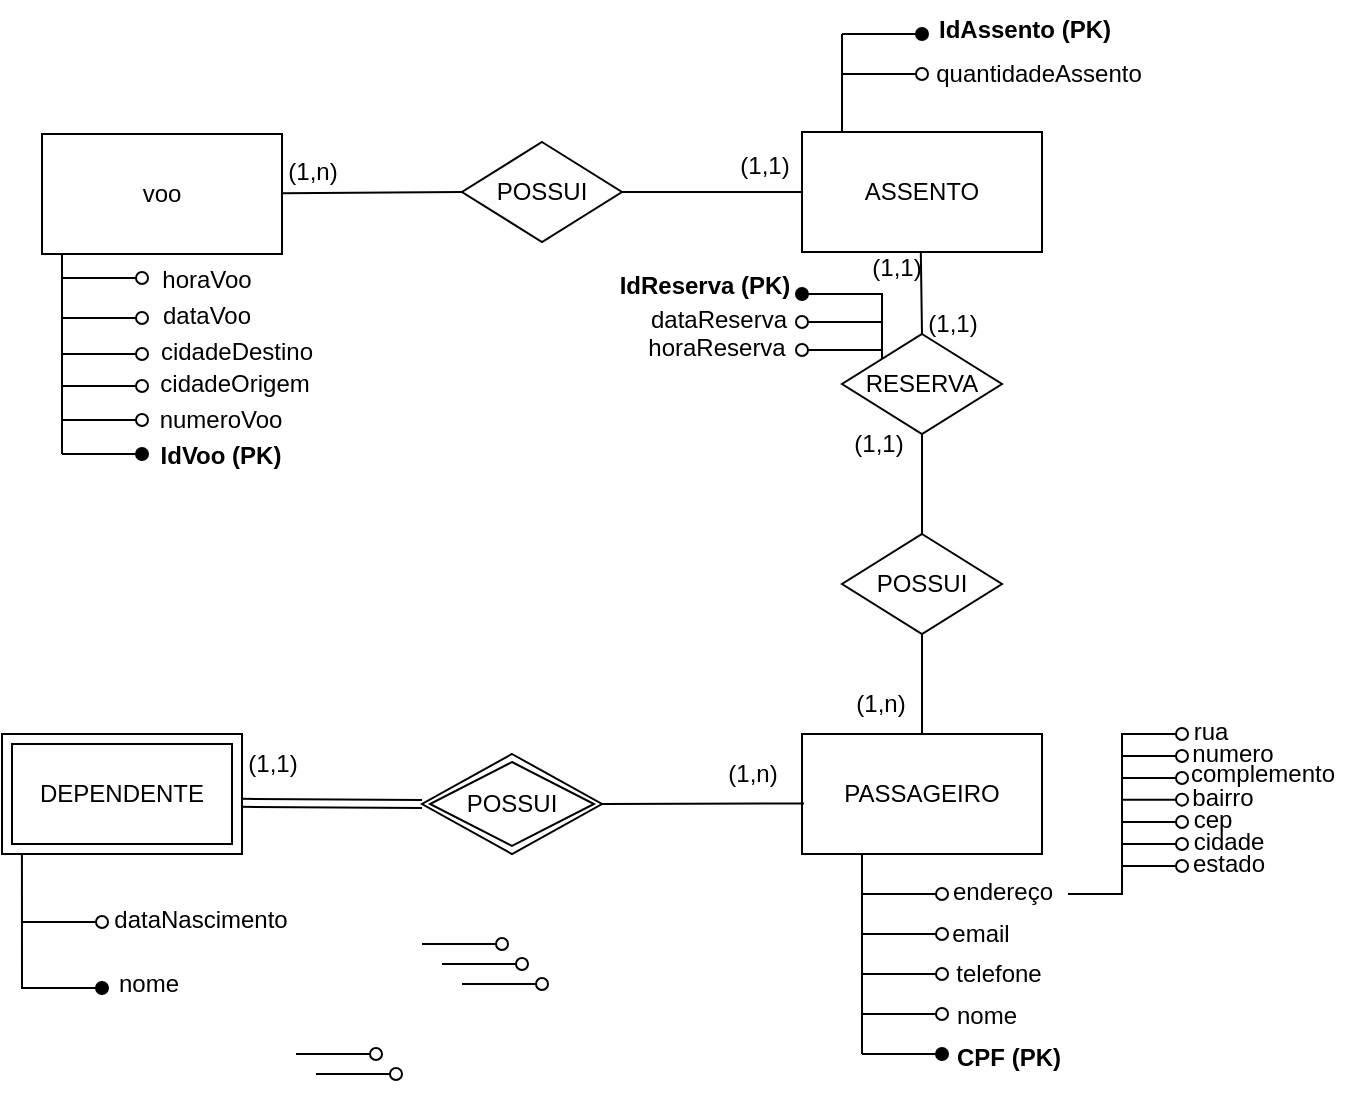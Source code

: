 <mxfile version="22.0.8" type="github">
  <diagram name="Página-1" id="t2W0K0YT6u7LAIFgi93g">
    <mxGraphModel dx="1035" dy="574" grid="1" gridSize="10" guides="1" tooltips="1" connect="1" arrows="1" fold="1" page="1" pageScale="1" pageWidth="827" pageHeight="1169" math="0" shadow="0">
      <root>
        <mxCell id="0" />
        <mxCell id="1" parent="0" />
        <mxCell id="3anKmxFG8bnqe0l242Yj-1" value="voo" style="rounded=0;whiteSpace=wrap;html=1;" vertex="1" parent="1">
          <mxGeometry x="140" y="200" width="120" height="60" as="geometry" />
        </mxCell>
        <mxCell id="3anKmxFG8bnqe0l242Yj-2" value="" style="endArrow=none;html=1;rounded=0;" edge="1" parent="1">
          <mxGeometry width="50" height="50" relative="1" as="geometry">
            <mxPoint x="150" y="360" as="sourcePoint" />
            <mxPoint x="150" y="260" as="targetPoint" />
          </mxGeometry>
        </mxCell>
        <mxCell id="3anKmxFG8bnqe0l242Yj-3" value="" style="endArrow=oval;html=1;rounded=0;endFill=1;" edge="1" parent="1">
          <mxGeometry width="50" height="50" relative="1" as="geometry">
            <mxPoint x="150" y="360" as="sourcePoint" />
            <mxPoint x="190" y="360" as="targetPoint" />
          </mxGeometry>
        </mxCell>
        <mxCell id="3anKmxFG8bnqe0l242Yj-6" value="" style="endArrow=oval;html=1;rounded=0;endFill=0;" edge="1" parent="1">
          <mxGeometry width="50" height="50" relative="1" as="geometry">
            <mxPoint x="150" y="343" as="sourcePoint" />
            <mxPoint x="190" y="343" as="targetPoint" />
          </mxGeometry>
        </mxCell>
        <mxCell id="3anKmxFG8bnqe0l242Yj-7" value="" style="endArrow=oval;html=1;rounded=0;endFill=0;" edge="1" parent="1">
          <mxGeometry width="50" height="50" relative="1" as="geometry">
            <mxPoint x="150" y="310" as="sourcePoint" />
            <mxPoint x="190" y="310" as="targetPoint" />
          </mxGeometry>
        </mxCell>
        <mxCell id="3anKmxFG8bnqe0l242Yj-8" value="" style="endArrow=oval;html=1;rounded=0;endFill=0;" edge="1" parent="1">
          <mxGeometry width="50" height="50" relative="1" as="geometry">
            <mxPoint x="150" y="292" as="sourcePoint" />
            <mxPoint x="190" y="292" as="targetPoint" />
          </mxGeometry>
        </mxCell>
        <mxCell id="3anKmxFG8bnqe0l242Yj-9" value="" style="endArrow=oval;html=1;rounded=0;endFill=0;" edge="1" parent="1">
          <mxGeometry width="50" height="50" relative="1" as="geometry">
            <mxPoint x="150" y="272" as="sourcePoint" />
            <mxPoint x="190" y="272" as="targetPoint" />
          </mxGeometry>
        </mxCell>
        <mxCell id="3anKmxFG8bnqe0l242Yj-10" value="" style="endArrow=oval;html=1;rounded=0;endFill=0;" edge="1" parent="1">
          <mxGeometry width="50" height="50" relative="1" as="geometry">
            <mxPoint x="540" y="170" as="sourcePoint" />
            <mxPoint x="580" y="170" as="targetPoint" />
          </mxGeometry>
        </mxCell>
        <mxCell id="3anKmxFG8bnqe0l242Yj-11" value="" style="endArrow=oval;html=1;rounded=0;endFill=0;" edge="1" parent="1">
          <mxGeometry width="50" height="50" relative="1" as="geometry">
            <mxPoint x="560" y="294" as="sourcePoint" />
            <mxPoint x="520" y="294" as="targetPoint" />
          </mxGeometry>
        </mxCell>
        <mxCell id="3anKmxFG8bnqe0l242Yj-12" value="" style="endArrow=oval;html=1;rounded=0;endFill=0;" edge="1" parent="1">
          <mxGeometry width="50" height="50" relative="1" as="geometry">
            <mxPoint x="550" y="580" as="sourcePoint" />
            <mxPoint x="590" y="580" as="targetPoint" />
          </mxGeometry>
        </mxCell>
        <mxCell id="3anKmxFG8bnqe0l242Yj-13" value="" style="endArrow=oval;html=1;rounded=0;endFill=0;" edge="1" parent="1">
          <mxGeometry width="50" height="50" relative="1" as="geometry">
            <mxPoint x="550" y="600" as="sourcePoint" />
            <mxPoint x="590" y="600" as="targetPoint" />
          </mxGeometry>
        </mxCell>
        <mxCell id="3anKmxFG8bnqe0l242Yj-14" value="" style="endArrow=oval;html=1;rounded=0;endFill=0;" edge="1" parent="1">
          <mxGeometry width="50" height="50" relative="1" as="geometry">
            <mxPoint x="550" y="620" as="sourcePoint" />
            <mxPoint x="590" y="620" as="targetPoint" />
          </mxGeometry>
        </mxCell>
        <mxCell id="3anKmxFG8bnqe0l242Yj-15" value="" style="endArrow=oval;html=1;rounded=0;endFill=0;" edge="1" parent="1">
          <mxGeometry width="50" height="50" relative="1" as="geometry">
            <mxPoint x="550" y="640" as="sourcePoint" />
            <mxPoint x="590" y="640" as="targetPoint" />
          </mxGeometry>
        </mxCell>
        <mxCell id="3anKmxFG8bnqe0l242Yj-16" value="" style="endArrow=oval;html=1;rounded=0;endFill=0;" edge="1" parent="1">
          <mxGeometry width="50" height="50" relative="1" as="geometry">
            <mxPoint x="150" y="326" as="sourcePoint" />
            <mxPoint x="190" y="326" as="targetPoint" />
          </mxGeometry>
        </mxCell>
        <mxCell id="3anKmxFG8bnqe0l242Yj-17" value="IdVoo (PK)" style="text;html=1;align=center;verticalAlign=middle;resizable=0;points=[];autosize=1;strokeColor=none;fillColor=none;fontStyle=1" vertex="1" parent="1">
          <mxGeometry x="189" y="346" width="80" height="30" as="geometry" />
        </mxCell>
        <mxCell id="3anKmxFG8bnqe0l242Yj-18" value="numeroVoo" style="text;html=1;align=center;verticalAlign=middle;resizable=0;points=[];autosize=1;strokeColor=none;fillColor=none;fontStyle=0" vertex="1" parent="1">
          <mxGeometry x="189" y="328" width="80" height="30" as="geometry" />
        </mxCell>
        <mxCell id="3anKmxFG8bnqe0l242Yj-19" value="cidadeOrigem" style="text;html=1;align=center;verticalAlign=middle;resizable=0;points=[];autosize=1;strokeColor=none;fillColor=none;fontStyle=0" vertex="1" parent="1">
          <mxGeometry x="186" y="310" width="100" height="30" as="geometry" />
        </mxCell>
        <mxCell id="3anKmxFG8bnqe0l242Yj-20" value="cidadeDestino" style="text;html=1;align=center;verticalAlign=middle;resizable=0;points=[];autosize=1;strokeColor=none;fillColor=none;fontStyle=0" vertex="1" parent="1">
          <mxGeometry x="187" y="294" width="100" height="30" as="geometry" />
        </mxCell>
        <mxCell id="3anKmxFG8bnqe0l242Yj-21" value="dataVoo" style="text;html=1;align=center;verticalAlign=middle;resizable=0;points=[];autosize=1;strokeColor=none;fillColor=none;fontStyle=0" vertex="1" parent="1">
          <mxGeometry x="187" y="276" width="70" height="30" as="geometry" />
        </mxCell>
        <mxCell id="3anKmxFG8bnqe0l242Yj-22" value="horaVoo" style="text;html=1;align=center;verticalAlign=middle;resizable=0;points=[];autosize=1;strokeColor=none;fillColor=none;fontStyle=0" vertex="1" parent="1">
          <mxGeometry x="187" y="258" width="70" height="30" as="geometry" />
        </mxCell>
        <mxCell id="3anKmxFG8bnqe0l242Yj-23" value="ASSENTO" style="rounded=0;whiteSpace=wrap;html=1;" vertex="1" parent="1">
          <mxGeometry x="520" y="199" width="120" height="60" as="geometry" />
        </mxCell>
        <mxCell id="3anKmxFG8bnqe0l242Yj-24" value="PASSAGEIRO" style="rounded=0;whiteSpace=wrap;html=1;" vertex="1" parent="1">
          <mxGeometry x="520" y="500" width="120" height="60" as="geometry" />
        </mxCell>
        <mxCell id="3anKmxFG8bnqe0l242Yj-26" value="POSSUI" style="rhombus;whiteSpace=wrap;html=1;" vertex="1" parent="1">
          <mxGeometry x="350" y="204" width="80" height="50" as="geometry" />
        </mxCell>
        <mxCell id="3anKmxFG8bnqe0l242Yj-27" value="RESERVA" style="rhombus;whiteSpace=wrap;html=1;" vertex="1" parent="1">
          <mxGeometry x="540" y="300" width="80" height="50" as="geometry" />
        </mxCell>
        <mxCell id="3anKmxFG8bnqe0l242Yj-28" value="POSSUI" style="rhombus;whiteSpace=wrap;html=1;" vertex="1" parent="1">
          <mxGeometry x="540" y="400" width="80" height="50" as="geometry" />
        </mxCell>
        <mxCell id="3anKmxFG8bnqe0l242Yj-30" value="" style="endArrow=none;html=1;rounded=0;entryX=0;entryY=0.5;entryDx=0;entryDy=0;" edge="1" parent="1" source="3anKmxFG8bnqe0l242Yj-1" target="3anKmxFG8bnqe0l242Yj-26">
          <mxGeometry width="50" height="50" relative="1" as="geometry">
            <mxPoint x="270" y="230" as="sourcePoint" />
            <mxPoint x="330" y="200" as="targetPoint" />
          </mxGeometry>
        </mxCell>
        <mxCell id="3anKmxFG8bnqe0l242Yj-32" value="DEPENDENTE" style="shape=ext;margin=3;double=1;whiteSpace=wrap;html=1;align=center;" vertex="1" parent="1">
          <mxGeometry x="120" y="500" width="120" height="60" as="geometry" />
        </mxCell>
        <mxCell id="3anKmxFG8bnqe0l242Yj-33" value="POSSUI" style="shape=rhombus;double=1;perimeter=rhombusPerimeter;whiteSpace=wrap;html=1;align=center;" vertex="1" parent="1">
          <mxGeometry x="330" y="510" width="90" height="50" as="geometry" />
        </mxCell>
        <mxCell id="3anKmxFG8bnqe0l242Yj-34" value="" style="shape=link;html=1;rounded=0;entryX=0;entryY=0.5;entryDx=0;entryDy=0;" edge="1" parent="1" target="3anKmxFG8bnqe0l242Yj-33">
          <mxGeometry relative="1" as="geometry">
            <mxPoint x="240" y="534.41" as="sourcePoint" />
            <mxPoint x="400" y="534.41" as="targetPoint" />
          </mxGeometry>
        </mxCell>
        <mxCell id="3anKmxFG8bnqe0l242Yj-35" value="" style="resizable=0;html=1;whiteSpace=wrap;align=right;verticalAlign=bottom;" connectable="0" vertex="1" parent="3anKmxFG8bnqe0l242Yj-34">
          <mxGeometry x="1" relative="1" as="geometry" />
        </mxCell>
        <mxCell id="3anKmxFG8bnqe0l242Yj-36" value="" style="endArrow=none;html=1;rounded=0;exitX=1;exitY=0.5;exitDx=0;exitDy=0;entryX=0;entryY=0.5;entryDx=0;entryDy=0;" edge="1" parent="1" source="3anKmxFG8bnqe0l242Yj-26" target="3anKmxFG8bnqe0l242Yj-23">
          <mxGeometry width="50" height="50" relative="1" as="geometry">
            <mxPoint x="440" y="276" as="sourcePoint" />
            <mxPoint x="490" y="226" as="targetPoint" />
          </mxGeometry>
        </mxCell>
        <mxCell id="3anKmxFG8bnqe0l242Yj-37" value="" style="endArrow=none;html=1;rounded=0;exitX=0.5;exitY=0;exitDx=0;exitDy=0;" edge="1" parent="1" source="3anKmxFG8bnqe0l242Yj-27">
          <mxGeometry width="50" height="50" relative="1" as="geometry">
            <mxPoint x="579" y="290" as="sourcePoint" />
            <mxPoint x="579.41" y="259" as="targetPoint" />
          </mxGeometry>
        </mxCell>
        <mxCell id="3anKmxFG8bnqe0l242Yj-39" value="" style="endArrow=none;html=1;rounded=0;exitX=0.5;exitY=0;exitDx=0;exitDy=0;" edge="1" parent="1" source="3anKmxFG8bnqe0l242Yj-28" target="3anKmxFG8bnqe0l242Yj-27">
          <mxGeometry width="50" height="50" relative="1" as="geometry">
            <mxPoint x="583" y="392" as="sourcePoint" />
            <mxPoint x="582" y="350" as="targetPoint" />
          </mxGeometry>
        </mxCell>
        <mxCell id="3anKmxFG8bnqe0l242Yj-40" value="" style="endArrow=none;html=1;rounded=0;entryX=0.5;entryY=1;entryDx=0;entryDy=0;exitX=0.5;exitY=0;exitDx=0;exitDy=0;" edge="1" parent="1" source="3anKmxFG8bnqe0l242Yj-24" target="3anKmxFG8bnqe0l242Yj-28">
          <mxGeometry width="50" height="50" relative="1" as="geometry">
            <mxPoint x="580" y="490" as="sourcePoint" />
            <mxPoint x="580" y="456" as="targetPoint" />
          </mxGeometry>
        </mxCell>
        <mxCell id="3anKmxFG8bnqe0l242Yj-41" value="" style="endArrow=none;html=1;rounded=0;exitX=1;exitY=0.5;exitDx=0;exitDy=0;entryX=0.008;entryY=0.579;entryDx=0;entryDy=0;entryPerimeter=0;" edge="1" parent="1" source="3anKmxFG8bnqe0l242Yj-33" target="3anKmxFG8bnqe0l242Yj-24">
          <mxGeometry width="50" height="50" relative="1" as="geometry">
            <mxPoint x="430" y="540" as="sourcePoint" />
            <mxPoint x="480" y="490" as="targetPoint" />
          </mxGeometry>
        </mxCell>
        <mxCell id="3anKmxFG8bnqe0l242Yj-42" value="" style="endArrow=none;html=1;rounded=0;" edge="1" parent="1">
          <mxGeometry width="50" height="50" relative="1" as="geometry">
            <mxPoint x="540" y="199" as="sourcePoint" />
            <mxPoint x="540" y="150" as="targetPoint" />
          </mxGeometry>
        </mxCell>
        <mxCell id="3anKmxFG8bnqe0l242Yj-44" value="" style="endArrow=oval;html=1;rounded=0;endFill=1;" edge="1" parent="1">
          <mxGeometry width="50" height="50" relative="1" as="geometry">
            <mxPoint x="540" y="150" as="sourcePoint" />
            <mxPoint x="580" y="150" as="targetPoint" />
          </mxGeometry>
        </mxCell>
        <mxCell id="3anKmxFG8bnqe0l242Yj-47" value="IdAssento (PK)" style="text;html=1;align=center;verticalAlign=middle;resizable=0;points=[];autosize=1;strokeColor=none;fillColor=none;fontStyle=1" vertex="1" parent="1">
          <mxGeometry x="576" y="133" width="110" height="30" as="geometry" />
        </mxCell>
        <mxCell id="3anKmxFG8bnqe0l242Yj-49" value="quantidadeAssento" style="text;html=1;align=center;verticalAlign=middle;resizable=0;points=[];autosize=1;strokeColor=none;fillColor=none;fontStyle=0" vertex="1" parent="1">
          <mxGeometry x="573" y="155" width="130" height="30" as="geometry" />
        </mxCell>
        <mxCell id="3anKmxFG8bnqe0l242Yj-50" value="" style="endArrow=oval;html=1;rounded=0;endFill=1;exitX=0;exitY=0;exitDx=0;exitDy=0;" edge="1" parent="1" source="3anKmxFG8bnqe0l242Yj-27">
          <mxGeometry width="50" height="50" relative="1" as="geometry">
            <mxPoint x="549" y="308.5" as="sourcePoint" />
            <mxPoint x="520" y="280" as="targetPoint" />
            <Array as="points">
              <mxPoint x="560" y="280" />
            </Array>
          </mxGeometry>
        </mxCell>
        <mxCell id="3anKmxFG8bnqe0l242Yj-51" value="" style="endArrow=oval;html=1;rounded=0;endFill=0;" edge="1" parent="1">
          <mxGeometry width="50" height="50" relative="1" as="geometry">
            <mxPoint x="560" y="308" as="sourcePoint" />
            <mxPoint x="520" y="308" as="targetPoint" />
          </mxGeometry>
        </mxCell>
        <mxCell id="3anKmxFG8bnqe0l242Yj-52" value="IdReserva (PK)" style="text;html=1;align=center;verticalAlign=middle;resizable=0;points=[];autosize=1;strokeColor=none;fillColor=none;fontStyle=1" vertex="1" parent="1">
          <mxGeometry x="416" y="261" width="110" height="30" as="geometry" />
        </mxCell>
        <mxCell id="3anKmxFG8bnqe0l242Yj-53" value="dataReserva" style="text;html=1;align=center;verticalAlign=middle;resizable=0;points=[];autosize=1;strokeColor=none;fillColor=none;fontStyle=0" vertex="1" parent="1">
          <mxGeometry x="433" y="278" width="90" height="30" as="geometry" />
        </mxCell>
        <mxCell id="3anKmxFG8bnqe0l242Yj-54" value="horaReserva" style="text;html=1;align=center;verticalAlign=middle;resizable=0;points=[];autosize=1;strokeColor=none;fillColor=none;fontStyle=0" vertex="1" parent="1">
          <mxGeometry x="432" y="292" width="90" height="30" as="geometry" />
        </mxCell>
        <mxCell id="3anKmxFG8bnqe0l242Yj-55" value="" style="endArrow=none;html=1;rounded=0;" edge="1" parent="1">
          <mxGeometry width="50" height="50" relative="1" as="geometry">
            <mxPoint x="550" y="660" as="sourcePoint" />
            <mxPoint x="550" y="560" as="targetPoint" />
          </mxGeometry>
        </mxCell>
        <mxCell id="3anKmxFG8bnqe0l242Yj-56" value="" style="endArrow=oval;html=1;rounded=0;endFill=1;" edge="1" parent="1">
          <mxGeometry width="50" height="50" relative="1" as="geometry">
            <mxPoint x="550" y="660" as="sourcePoint" />
            <mxPoint x="590" y="660" as="targetPoint" />
          </mxGeometry>
        </mxCell>
        <mxCell id="3anKmxFG8bnqe0l242Yj-57" value="" style="endArrow=oval;html=1;rounded=0;endFill=0;" edge="1" parent="1">
          <mxGeometry width="50" height="50" relative="1" as="geometry">
            <mxPoint x="330" y="605" as="sourcePoint" />
            <mxPoint x="370" y="605" as="targetPoint" />
          </mxGeometry>
        </mxCell>
        <mxCell id="3anKmxFG8bnqe0l242Yj-58" value="" style="endArrow=oval;html=1;rounded=0;endFill=0;" edge="1" parent="1">
          <mxGeometry width="50" height="50" relative="1" as="geometry">
            <mxPoint x="130" y="594" as="sourcePoint" />
            <mxPoint x="170" y="594" as="targetPoint" />
          </mxGeometry>
        </mxCell>
        <mxCell id="3anKmxFG8bnqe0l242Yj-59" value="" style="endArrow=oval;html=1;rounded=0;endFill=0;" edge="1" parent="1">
          <mxGeometry width="50" height="50" relative="1" as="geometry">
            <mxPoint x="267" y="660" as="sourcePoint" />
            <mxPoint x="307" y="660" as="targetPoint" />
          </mxGeometry>
        </mxCell>
        <mxCell id="3anKmxFG8bnqe0l242Yj-60" value="" style="endArrow=oval;html=1;rounded=0;endFill=0;" edge="1" parent="1">
          <mxGeometry width="50" height="50" relative="1" as="geometry">
            <mxPoint x="277" y="670" as="sourcePoint" />
            <mxPoint x="317" y="670" as="targetPoint" />
          </mxGeometry>
        </mxCell>
        <mxCell id="3anKmxFG8bnqe0l242Yj-61" value="CPF (PK)" style="text;html=1;align=center;verticalAlign=middle;resizable=0;points=[];autosize=1;strokeColor=none;fillColor=none;fontStyle=1" vertex="1" parent="1">
          <mxGeometry x="583" y="647" width="80" height="30" as="geometry" />
        </mxCell>
        <mxCell id="3anKmxFG8bnqe0l242Yj-63" value="nome" style="text;html=1;align=center;verticalAlign=middle;resizable=0;points=[];autosize=1;strokeColor=none;fillColor=none;" vertex="1" parent="1">
          <mxGeometry x="587" y="626" width="50" height="30" as="geometry" />
        </mxCell>
        <mxCell id="3anKmxFG8bnqe0l242Yj-64" value="telefone" style="text;html=1;align=center;verticalAlign=middle;resizable=0;points=[];autosize=1;strokeColor=none;fillColor=none;" vertex="1" parent="1">
          <mxGeometry x="583" y="605" width="70" height="30" as="geometry" />
        </mxCell>
        <mxCell id="3anKmxFG8bnqe0l242Yj-65" value="email" style="text;html=1;align=center;verticalAlign=middle;resizable=0;points=[];autosize=1;strokeColor=none;fillColor=none;" vertex="1" parent="1">
          <mxGeometry x="584" y="585" width="50" height="30" as="geometry" />
        </mxCell>
        <mxCell id="3anKmxFG8bnqe0l242Yj-66" value="endereço" style="text;html=1;align=center;verticalAlign=middle;resizable=0;points=[];autosize=1;strokeColor=none;fillColor=none;" vertex="1" parent="1">
          <mxGeometry x="585" y="564" width="70" height="30" as="geometry" />
        </mxCell>
        <mxCell id="3anKmxFG8bnqe0l242Yj-67" value="" style="endArrow=oval;html=1;rounded=0;endFill=0;" edge="1" parent="1">
          <mxGeometry width="50" height="50" relative="1" as="geometry">
            <mxPoint x="653" y="580" as="sourcePoint" />
            <mxPoint x="710" y="500" as="targetPoint" />
            <Array as="points">
              <mxPoint x="680" y="580" />
              <mxPoint x="680" y="500" />
            </Array>
          </mxGeometry>
        </mxCell>
        <mxCell id="3anKmxFG8bnqe0l242Yj-68" value="rua" style="text;html=1;align=center;verticalAlign=middle;resizable=0;points=[];autosize=1;strokeColor=none;fillColor=none;" vertex="1" parent="1">
          <mxGeometry x="704" y="484" width="40" height="30" as="geometry" />
        </mxCell>
        <mxCell id="3anKmxFG8bnqe0l242Yj-69" value="" style="endArrow=oval;html=1;rounded=0;endFill=0;" edge="1" parent="1">
          <mxGeometry width="50" height="50" relative="1" as="geometry">
            <mxPoint x="340" y="615" as="sourcePoint" />
            <mxPoint x="380" y="615" as="targetPoint" />
          </mxGeometry>
        </mxCell>
        <mxCell id="3anKmxFG8bnqe0l242Yj-70" value="" style="endArrow=oval;html=1;rounded=0;endFill=0;" edge="1" parent="1">
          <mxGeometry width="50" height="50" relative="1" as="geometry">
            <mxPoint x="350" y="625" as="sourcePoint" />
            <mxPoint x="390" y="625" as="targetPoint" />
          </mxGeometry>
        </mxCell>
        <mxCell id="3anKmxFG8bnqe0l242Yj-71" value="" style="endArrow=oval;html=1;rounded=0;endFill=0;" edge="1" parent="1">
          <mxGeometry width="50" height="50" relative="1" as="geometry">
            <mxPoint x="680" y="522" as="sourcePoint" />
            <mxPoint x="710" y="522" as="targetPoint" />
          </mxGeometry>
        </mxCell>
        <mxCell id="3anKmxFG8bnqe0l242Yj-72" value="" style="endArrow=oval;html=1;rounded=0;endFill=0;" edge="1" parent="1">
          <mxGeometry width="50" height="50" relative="1" as="geometry">
            <mxPoint x="680" y="532.83" as="sourcePoint" />
            <mxPoint x="710" y="532.83" as="targetPoint" />
          </mxGeometry>
        </mxCell>
        <mxCell id="3anKmxFG8bnqe0l242Yj-73" value="" style="endArrow=oval;html=1;rounded=0;endFill=0;" edge="1" parent="1">
          <mxGeometry width="50" height="50" relative="1" as="geometry">
            <mxPoint x="680" y="544" as="sourcePoint" />
            <mxPoint x="710" y="544" as="targetPoint" />
          </mxGeometry>
        </mxCell>
        <mxCell id="3anKmxFG8bnqe0l242Yj-74" value="" style="endArrow=oval;html=1;rounded=0;endFill=0;" edge="1" parent="1">
          <mxGeometry width="50" height="50" relative="1" as="geometry">
            <mxPoint x="680" y="555" as="sourcePoint" />
            <mxPoint x="710" y="555" as="targetPoint" />
          </mxGeometry>
        </mxCell>
        <mxCell id="3anKmxFG8bnqe0l242Yj-75" value="" style="endArrow=oval;html=1;rounded=0;endFill=0;" edge="1" parent="1">
          <mxGeometry width="50" height="50" relative="1" as="geometry">
            <mxPoint x="680" y="566" as="sourcePoint" />
            <mxPoint x="710" y="566" as="targetPoint" />
          </mxGeometry>
        </mxCell>
        <mxCell id="3anKmxFG8bnqe0l242Yj-76" value="" style="endArrow=oval;html=1;rounded=0;endFill=0;" edge="1" parent="1">
          <mxGeometry width="50" height="50" relative="1" as="geometry">
            <mxPoint x="680" y="511" as="sourcePoint" />
            <mxPoint x="710" y="511" as="targetPoint" />
          </mxGeometry>
        </mxCell>
        <mxCell id="3anKmxFG8bnqe0l242Yj-77" value="numero" style="text;html=1;align=center;verticalAlign=middle;resizable=0;points=[];autosize=1;strokeColor=none;fillColor=none;" vertex="1" parent="1">
          <mxGeometry x="705" y="495" width="60" height="30" as="geometry" />
        </mxCell>
        <mxCell id="3anKmxFG8bnqe0l242Yj-78" value="complemento" style="text;html=1;align=center;verticalAlign=middle;resizable=0;points=[];autosize=1;strokeColor=none;fillColor=none;" vertex="1" parent="1">
          <mxGeometry x="700" y="505" width="100" height="30" as="geometry" />
        </mxCell>
        <mxCell id="3anKmxFG8bnqe0l242Yj-79" value="bairro" style="text;html=1;align=center;verticalAlign=middle;resizable=0;points=[];autosize=1;strokeColor=none;fillColor=none;" vertex="1" parent="1">
          <mxGeometry x="705" y="517" width="50" height="30" as="geometry" />
        </mxCell>
        <mxCell id="3anKmxFG8bnqe0l242Yj-80" value="cep" style="text;html=1;align=center;verticalAlign=middle;resizable=0;points=[];autosize=1;strokeColor=none;fillColor=none;" vertex="1" parent="1">
          <mxGeometry x="705" y="528" width="40" height="30" as="geometry" />
        </mxCell>
        <mxCell id="3anKmxFG8bnqe0l242Yj-81" value="cidade" style="text;html=1;align=center;verticalAlign=middle;resizable=0;points=[];autosize=1;strokeColor=none;fillColor=none;" vertex="1" parent="1">
          <mxGeometry x="703" y="539" width="60" height="30" as="geometry" />
        </mxCell>
        <mxCell id="3anKmxFG8bnqe0l242Yj-82" value="estado" style="text;html=1;align=center;verticalAlign=middle;resizable=0;points=[];autosize=1;strokeColor=none;fillColor=none;" vertex="1" parent="1">
          <mxGeometry x="703" y="550" width="60" height="30" as="geometry" />
        </mxCell>
        <mxCell id="3anKmxFG8bnqe0l242Yj-83" value="" style="endArrow=oval;html=1;rounded=0;endFill=1;exitX=0.083;exitY=1;exitDx=0;exitDy=0;exitPerimeter=0;" edge="1" parent="1" source="3anKmxFG8bnqe0l242Yj-32">
          <mxGeometry width="50" height="50" relative="1" as="geometry">
            <mxPoint x="120" y="677" as="sourcePoint" />
            <mxPoint x="170" y="627" as="targetPoint" />
            <Array as="points">
              <mxPoint x="130" y="627" />
            </Array>
          </mxGeometry>
        </mxCell>
        <mxCell id="3anKmxFG8bnqe0l242Yj-84" value="nome" style="text;html=1;align=center;verticalAlign=middle;resizable=0;points=[];autosize=1;strokeColor=none;fillColor=none;" vertex="1" parent="1">
          <mxGeometry x="168" y="610" width="50" height="30" as="geometry" />
        </mxCell>
        <mxCell id="3anKmxFG8bnqe0l242Yj-86" value="dataNascimento" style="text;html=1;align=center;verticalAlign=middle;resizable=0;points=[];autosize=1;strokeColor=none;fillColor=none;" vertex="1" parent="1">
          <mxGeometry x="164" y="578" width="110" height="30" as="geometry" />
        </mxCell>
        <mxCell id="3anKmxFG8bnqe0l242Yj-87" value="(1,n)" style="text;html=1;align=center;verticalAlign=middle;resizable=0;points=[];autosize=1;strokeColor=none;fillColor=none;" vertex="1" parent="1">
          <mxGeometry x="470" y="505" width="50" height="30" as="geometry" />
        </mxCell>
        <mxCell id="3anKmxFG8bnqe0l242Yj-88" value="(1,1)" style="text;html=1;align=center;verticalAlign=middle;resizable=0;points=[];autosize=1;strokeColor=none;fillColor=none;" vertex="1" parent="1">
          <mxGeometry x="230" y="500" width="50" height="30" as="geometry" />
        </mxCell>
        <mxCell id="3anKmxFG8bnqe0l242Yj-89" value="(1,n)" style="text;html=1;align=center;verticalAlign=middle;resizable=0;points=[];autosize=1;strokeColor=none;fillColor=none;" vertex="1" parent="1">
          <mxGeometry x="534" y="470" width="50" height="30" as="geometry" />
        </mxCell>
        <mxCell id="3anKmxFG8bnqe0l242Yj-92" value="(1,1)" style="text;html=1;align=center;verticalAlign=middle;resizable=0;points=[];autosize=1;strokeColor=none;fillColor=none;" vertex="1" parent="1">
          <mxGeometry x="533" y="340" width="50" height="30" as="geometry" />
        </mxCell>
        <mxCell id="3anKmxFG8bnqe0l242Yj-93" value="(1,1)" style="text;html=1;align=center;verticalAlign=middle;resizable=0;points=[];autosize=1;strokeColor=none;fillColor=none;" vertex="1" parent="1">
          <mxGeometry x="542" y="252" width="50" height="30" as="geometry" />
        </mxCell>
        <mxCell id="3anKmxFG8bnqe0l242Yj-94" value="(1,1)" style="text;html=1;align=center;verticalAlign=middle;resizable=0;points=[];autosize=1;strokeColor=none;fillColor=none;" vertex="1" parent="1">
          <mxGeometry x="570" y="280" width="50" height="30" as="geometry" />
        </mxCell>
        <mxCell id="3anKmxFG8bnqe0l242Yj-95" value="(1,n)" style="text;html=1;align=center;verticalAlign=middle;resizable=0;points=[];autosize=1;strokeColor=none;fillColor=none;" vertex="1" parent="1">
          <mxGeometry x="250" y="204" width="50" height="30" as="geometry" />
        </mxCell>
        <mxCell id="3anKmxFG8bnqe0l242Yj-96" value="(1,1)" style="text;html=1;align=center;verticalAlign=middle;resizable=0;points=[];autosize=1;strokeColor=none;fillColor=none;" vertex="1" parent="1">
          <mxGeometry x="476" y="201" width="50" height="30" as="geometry" />
        </mxCell>
      </root>
    </mxGraphModel>
  </diagram>
</mxfile>
